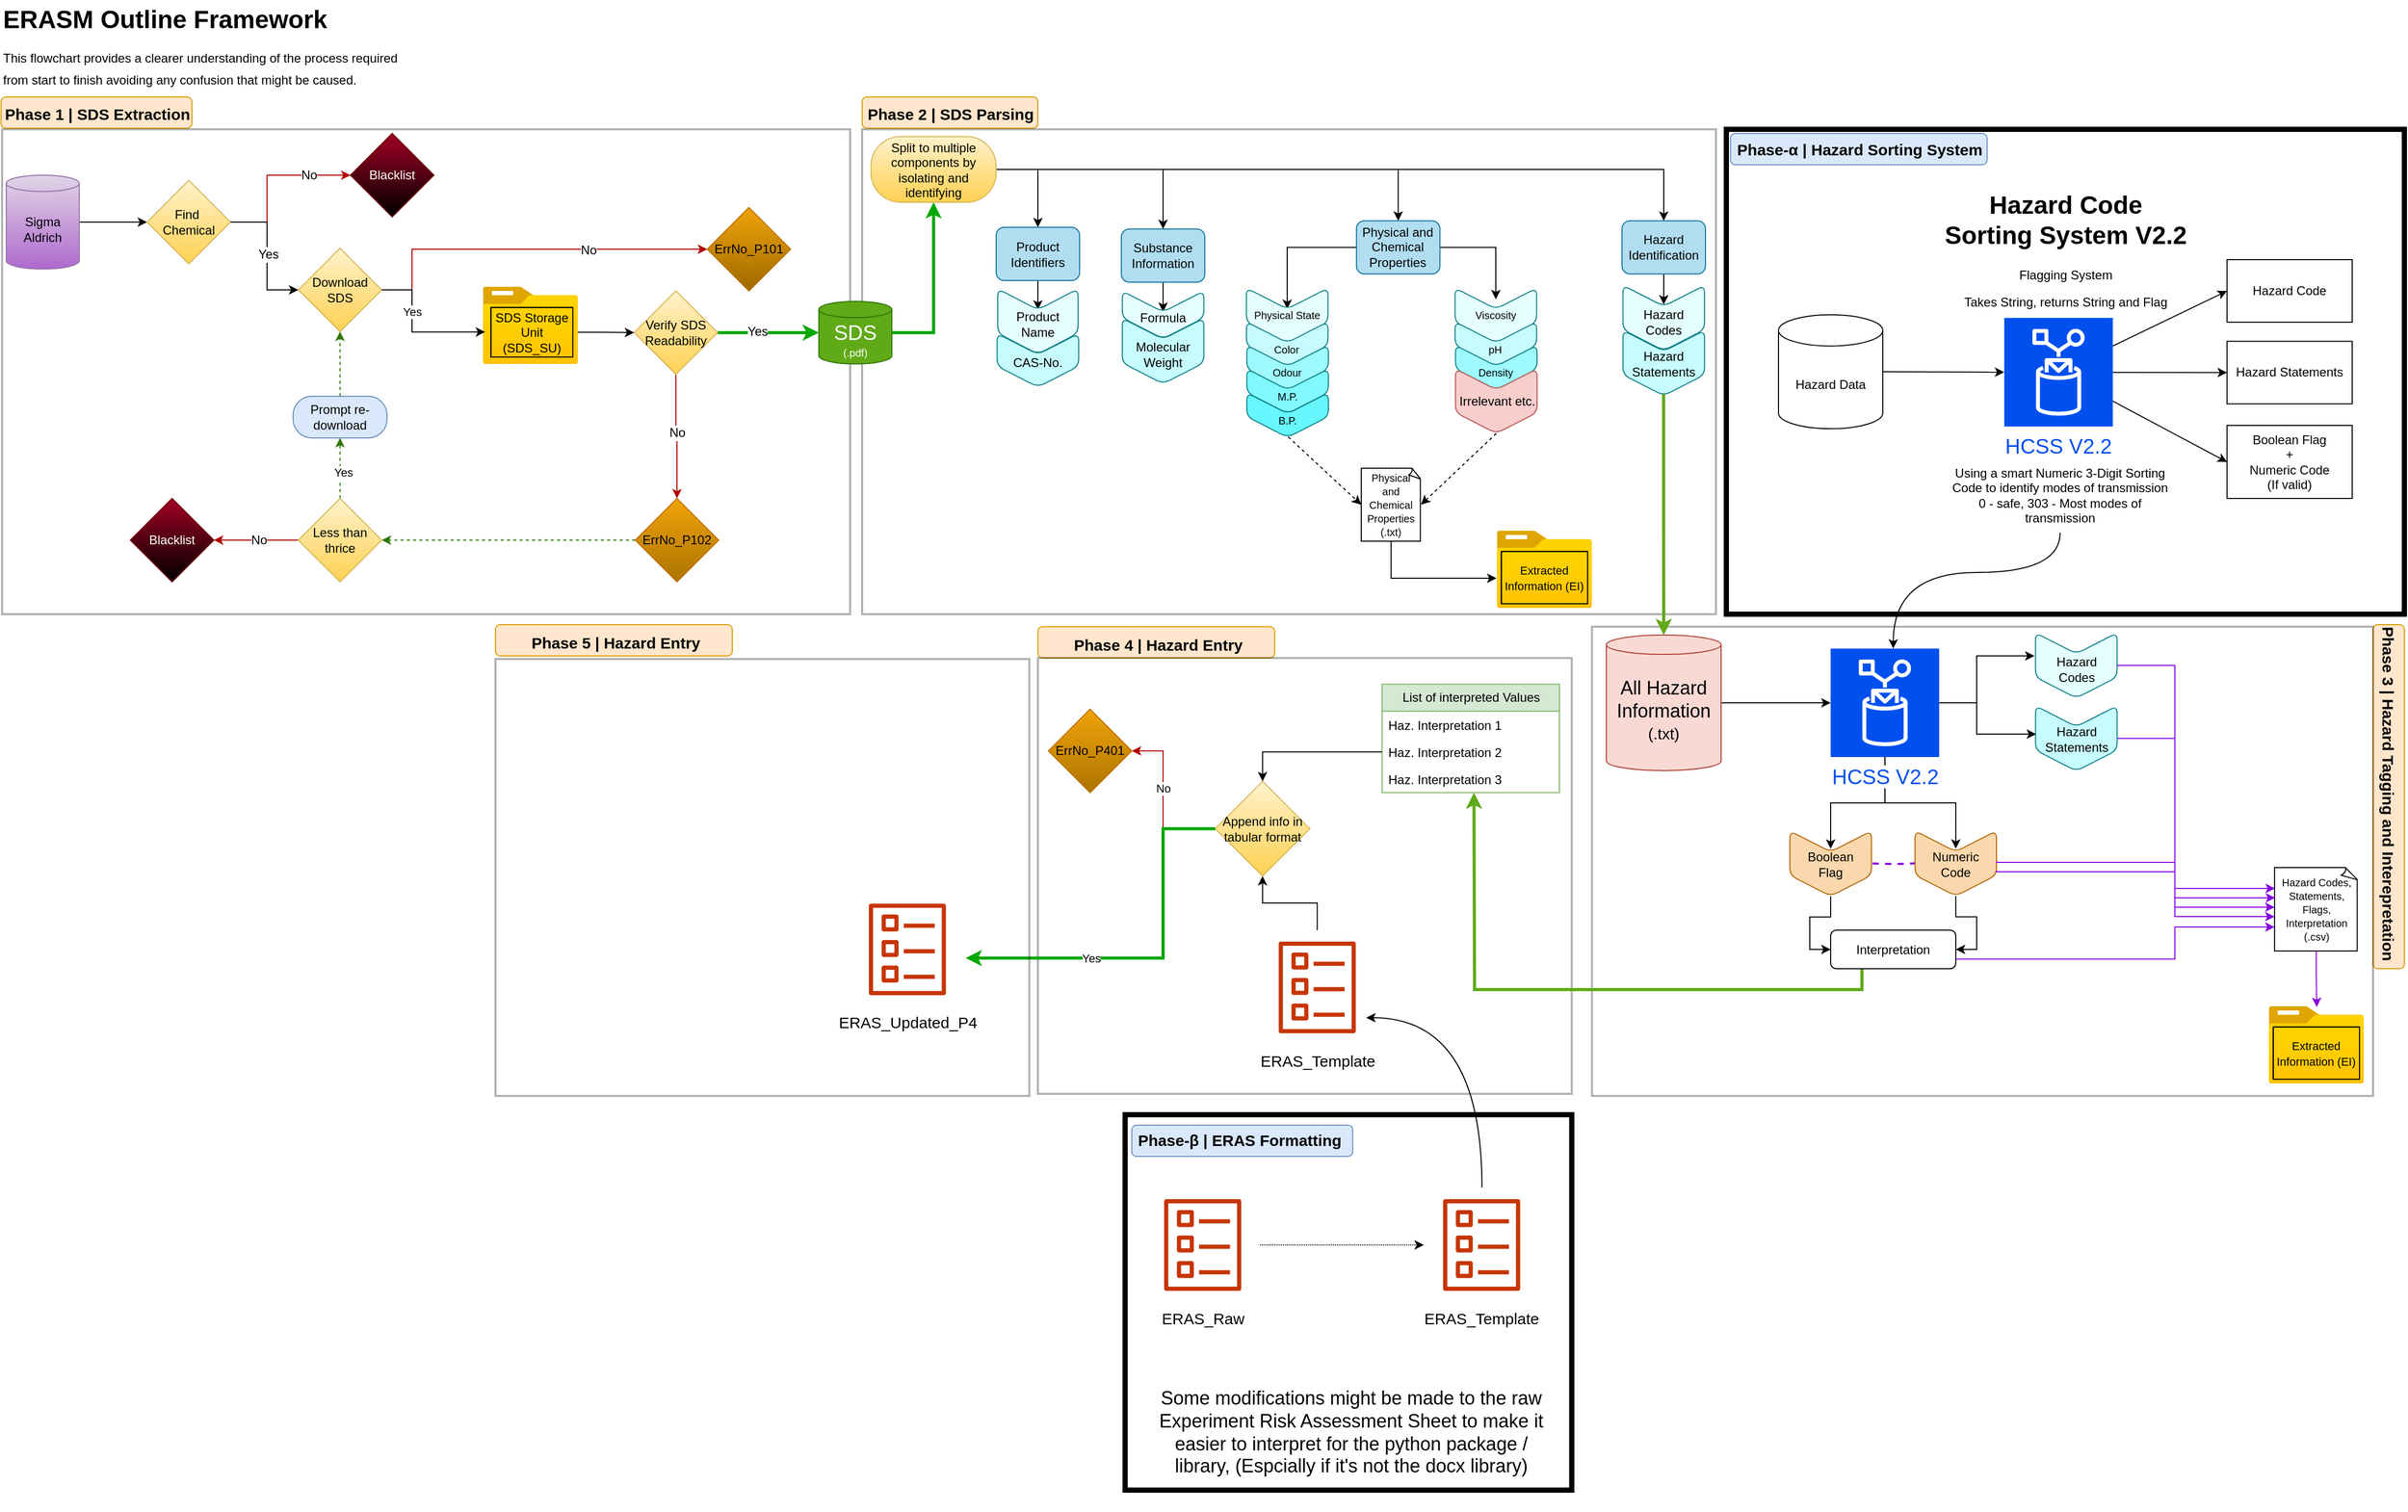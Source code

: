 <mxfile version="24.7.5">
  <diagram name="Page-1" id="0I6r3eatLLzhdnNPI9bZ">
    <mxGraphModel dx="1221" dy="823" grid="1" gridSize="10" guides="1" tooltips="1" connect="1" arrows="1" fold="1" page="1" pageScale="1" pageWidth="2336" pageHeight="1654" math="0" shadow="0">
      <root>
        <mxCell id="0" />
        <mxCell id="1" parent="0" />
        <mxCell id="Vr-s5ilYPNpCbV1c7tQR-87" value="" style="rounded=0;whiteSpace=wrap;html=1;strokeWidth=5;movable=0;resizable=0;rotatable=0;deletable=0;editable=0;locked=1;connectable=0;" vertex="1" parent="1">
          <mxGeometry x="1083.64" y="1070" width="428.18" height="360" as="geometry" />
        </mxCell>
        <mxCell id="Vr-s5ilYPNpCbV1c7tQR-90" value="" style="rounded=1;whiteSpace=wrap;html=1;fillColor=#dae8fc;strokeColor=#6c8ebf;" vertex="1" parent="1">
          <mxGeometry x="1090.04" y="1080" width="211.78" height="30" as="geometry" />
        </mxCell>
        <mxCell id="Vr-s5ilYPNpCbV1c7tQR-53" style="edgeStyle=orthogonalEdgeStyle;rounded=0;orthogonalLoop=1;jettySize=auto;html=1;entryX=0.5;entryY=0;entryDx=0;entryDy=0;" edge="1" parent="1" source="Vr-s5ilYPNpCbV1c7tQR-30" target="Vr-s5ilYPNpCbV1c7tQR-51">
          <mxGeometry relative="1" as="geometry" />
        </mxCell>
        <mxCell id="2ysG0IZwZ4ry6b-tC9r9-176" value="" style="rounded=0;whiteSpace=wrap;html=1;strokeWidth=5;movable=0;resizable=0;rotatable=0;deletable=0;editable=0;locked=1;connectable=0;" parent="1" vertex="1">
          <mxGeometry x="1660" y="125" width="650" height="465" as="geometry" />
        </mxCell>
        <mxCell id="Vr-s5ilYPNpCbV1c7tQR-14" value="" style="rounded=1;whiteSpace=wrap;html=1;fillColor=#ffe6cc;strokeColor=#d79b00;" vertex="1" parent="1">
          <mxGeometry x="1000" y="602" width="227" height="30" as="geometry" />
        </mxCell>
        <mxCell id="Vr-s5ilYPNpCbV1c7tQR-13" value="" style="rounded=1;whiteSpace=wrap;html=1;fillColor=#ffe6cc;strokeColor=#d79b00;direction=south;" vertex="1" parent="1">
          <mxGeometry x="2280" y="600" width="30" height="330" as="geometry" />
        </mxCell>
        <mxCell id="Vr-s5ilYPNpCbV1c7tQR-12" value="" style="rounded=1;whiteSpace=wrap;html=1;fillColor=#dae8fc;strokeColor=#6c8ebf;" vertex="1" parent="1">
          <mxGeometry x="1664" y="129" width="246" height="30" as="geometry" />
        </mxCell>
        <mxCell id="Vr-s5ilYPNpCbV1c7tQR-11" value="" style="rounded=1;whiteSpace=wrap;html=1;fillColor=#ffe6cc;strokeColor=#d79b00;" vertex="1" parent="1">
          <mxGeometry x="831.5" y="94" width="168.5" height="30" as="geometry" />
        </mxCell>
        <mxCell id="Vr-s5ilYPNpCbV1c7tQR-6" value="" style="rounded=1;whiteSpace=wrap;html=1;fillColor=#ffe6cc;strokeColor=#d79b00;" vertex="1" parent="1">
          <mxGeometry x="6" y="94" width="183" height="30" as="geometry" />
        </mxCell>
        <mxCell id="Vr-s5ilYPNpCbV1c7tQR-1" value="" style="rounded=0;whiteSpace=wrap;html=1;fillColor=none;strokeWidth=2;opacity=30;movable=0;resizable=0;rotatable=0;deletable=0;editable=0;locked=1;connectable=0;" vertex="1" parent="1">
          <mxGeometry x="1531.18" y="602" width="748.82" height="450" as="geometry" />
        </mxCell>
        <mxCell id="AweW9JlIoIycyxR6Y38T-5" value="" style="rounded=0;whiteSpace=wrap;html=1;fillColor=none;strokeWidth=2;opacity=30;movable=0;resizable=0;rotatable=0;deletable=0;editable=0;locked=1;connectable=0;" parent="1" vertex="1">
          <mxGeometry x="7" y="125" width="813" height="465" as="geometry" />
        </mxCell>
        <mxCell id="AweW9JlIoIycyxR6Y38T-46" value="" style="rounded=0;whiteSpace=wrap;html=1;fillColor=none;strokeWidth=2;opacity=30;movable=0;resizable=0;rotatable=0;deletable=0;editable=0;locked=1;connectable=0;" parent="1" vertex="1">
          <mxGeometry x="831.5" y="125" width="818.5" height="465" as="geometry" />
        </mxCell>
        <mxCell id="AweW9JlIoIycyxR6Y38T-1" value="&lt;h1 style=&quot;margin-top: 0px; line-height: 70%; font-size: 3px;&quot;&gt;&lt;span style=&quot;background-color: initial;&quot;&gt;&lt;br&gt;&lt;/span&gt;&lt;/h1&gt;&lt;h1 style=&quot;margin-top: 0px; line-height: 70%;&quot;&gt;&lt;span style=&quot;background-color: initial;&quot;&gt;ERASM Outline Framework&lt;/span&gt;&lt;/h1&gt;&lt;h1 style=&quot;margin-top: 0px; line-height: 70%;&quot;&gt;&lt;span style=&quot;font-size: 12px; font-weight: normal;&quot;&gt;This flowchart provides a clearer understanding of the process required from start to finish avoiding any confusion that might be caused.&lt;/span&gt;&lt;/h1&gt;" style="text;html=1;whiteSpace=wrap;overflow=hidden;rounded=0;" parent="1" vertex="1">
          <mxGeometry x="6" y="1" width="390" height="89" as="geometry" />
        </mxCell>
        <mxCell id="AweW9JlIoIycyxR6Y38T-2" style="edgeStyle=orthogonalEdgeStyle;rounded=0;orthogonalLoop=1;jettySize=auto;html=1;exitX=0.5;exitY=1;exitDx=0;exitDy=0;" parent="1" edge="1">
          <mxGeometry relative="1" as="geometry">
            <mxPoint x="183" y="142" as="sourcePoint" />
            <mxPoint x="183" y="142" as="targetPoint" />
          </mxGeometry>
        </mxCell>
        <mxCell id="AweW9JlIoIycyxR6Y38T-7" value="" style="edgeStyle=orthogonalEdgeStyle;rounded=0;orthogonalLoop=1;jettySize=auto;html=1;" parent="1" source="AweW9JlIoIycyxR6Y38T-3" target="AweW9JlIoIycyxR6Y38T-6" edge="1">
          <mxGeometry relative="1" as="geometry" />
        </mxCell>
        <mxCell id="AweW9JlIoIycyxR6Y38T-3" value="Sigma Aldrich" style="shape=cylinder3;whiteSpace=wrap;html=1;boundedLbl=1;backgroundOutline=1;size=7.833;fillColor=#e1d5e7;strokeColor=#9673a6;gradientColor=#ae69ce;" parent="1" vertex="1">
          <mxGeometry x="11" y="169" width="70" height="90" as="geometry" />
        </mxCell>
        <mxCell id="AweW9JlIoIycyxR6Y38T-12" value="" style="edgeStyle=orthogonalEdgeStyle;rounded=0;orthogonalLoop=1;jettySize=auto;html=1;fontFamily=Helvetica;fontSize=12;fontColor=default;fillColor=#e51400;strokeColor=#B20000;" parent="1" source="AweW9JlIoIycyxR6Y38T-6" target="AweW9JlIoIycyxR6Y38T-11" edge="1">
          <mxGeometry relative="1" as="geometry">
            <Array as="points">
              <mxPoint x="261" y="214" />
              <mxPoint x="261" y="169" />
            </Array>
          </mxGeometry>
        </mxCell>
        <mxCell id="AweW9JlIoIycyxR6Y38T-13" value="No" style="edgeLabel;html=1;align=center;verticalAlign=middle;resizable=0;points=[];strokeColor=#d6b656;fontFamily=Helvetica;fontSize=12;fontColor=default;fillColor=#fff2cc;gradientColor=#ffd152;" parent="AweW9JlIoIycyxR6Y38T-12" vertex="1" connectable="0">
          <mxGeometry x="0.211" relative="1" as="geometry">
            <mxPoint x="23" as="offset" />
          </mxGeometry>
        </mxCell>
        <mxCell id="AweW9JlIoIycyxR6Y38T-6" value="Find&amp;nbsp; Chemical" style="rhombus;whiteSpace=wrap;html=1;fillColor=#fff2cc;strokeColor=#d6b656;gradientColor=#ffd152;" parent="1" vertex="1">
          <mxGeometry x="146" y="174" width="80" height="80" as="geometry" />
        </mxCell>
        <mxCell id="AweW9JlIoIycyxR6Y38T-22" value="" style="edgeStyle=orthogonalEdgeStyle;rounded=0;orthogonalLoop=1;jettySize=auto;html=1;fontFamily=Helvetica;fontSize=12;fontColor=default;fillColor=#e51400;strokeColor=#B20000;entryX=0;entryY=0.5;entryDx=0;entryDy=0;" parent="1" source="AweW9JlIoIycyxR6Y38T-8" target="AweW9JlIoIycyxR6Y38T-21" edge="1">
          <mxGeometry relative="1" as="geometry">
            <Array as="points">
              <mxPoint x="400" y="279" />
              <mxPoint x="400" y="240" />
              <mxPoint x="510" y="240" />
            </Array>
          </mxGeometry>
        </mxCell>
        <mxCell id="AweW9JlIoIycyxR6Y38T-23" value="No" style="edgeLabel;html=1;align=center;verticalAlign=middle;resizable=0;points=[];strokeColor=#d6b656;fontFamily=Helvetica;fontSize=12;fontColor=default;fillColor=#fff2cc;gradientColor=#ffd152;" parent="AweW9JlIoIycyxR6Y38T-22" vertex="1" connectable="0">
          <mxGeometry x="0.347" y="-2" relative="1" as="geometry">
            <mxPoint y="-1" as="offset" />
          </mxGeometry>
        </mxCell>
        <mxCell id="AweW9JlIoIycyxR6Y38T-8" value="Download SDS" style="rhombus;whiteSpace=wrap;html=1;fillColor=#fff2cc;strokeColor=#d6b656;gradientColor=#ffd152;" parent="1" vertex="1">
          <mxGeometry x="291" y="239" width="80" height="80" as="geometry" />
        </mxCell>
        <mxCell id="AweW9JlIoIycyxR6Y38T-11" value="Blacklist" style="rhombus;whiteSpace=wrap;html=1;fillColor=#a20025;strokeColor=#6F0000;fontColor=#ffffff;gradientColor=default;" parent="1" vertex="1">
          <mxGeometry x="341" y="129" width="80" height="80" as="geometry" />
        </mxCell>
        <mxCell id="AweW9JlIoIycyxR6Y38T-9" value="" style="edgeStyle=orthogonalEdgeStyle;rounded=0;orthogonalLoop=1;jettySize=auto;html=1;fontFamily=Helvetica;fontSize=12;fontColor=default;" parent="1" source="AweW9JlIoIycyxR6Y38T-6" target="AweW9JlIoIycyxR6Y38T-8" edge="1">
          <mxGeometry relative="1" as="geometry">
            <Array as="points">
              <mxPoint x="261" y="214" />
              <mxPoint x="261" y="279" />
            </Array>
          </mxGeometry>
        </mxCell>
        <mxCell id="AweW9JlIoIycyxR6Y38T-14" value="Yes" style="edgeLabel;html=1;align=center;verticalAlign=middle;resizable=0;points=[];strokeColor=#d6b656;fontFamily=Helvetica;fontSize=12;fontColor=default;fillColor=#fff2cc;gradientColor=#ffd152;" parent="AweW9JlIoIycyxR6Y38T-9" vertex="1" connectable="0">
          <mxGeometry x="0.012" y="1" relative="1" as="geometry">
            <mxPoint as="offset" />
          </mxGeometry>
        </mxCell>
        <mxCell id="AweW9JlIoIycyxR6Y38T-26" value="" style="edgeStyle=orthogonalEdgeStyle;rounded=0;orthogonalLoop=1;jettySize=auto;html=1;fontFamily=Helvetica;fontSize=12;fontColor=default;entryX=0;entryY=0.5;entryDx=0;entryDy=0;entryPerimeter=0;strokeWidth=3;strokeColor=#05a805;" parent="1" source="AweW9JlIoIycyxR6Y38T-19" target="AweW9JlIoIycyxR6Y38T-44" edge="1">
          <mxGeometry relative="1" as="geometry">
            <mxPoint x="773" y="323" as="targetPoint" />
          </mxGeometry>
        </mxCell>
        <mxCell id="AweW9JlIoIycyxR6Y38T-32" value="Yes" style="edgeLabel;html=1;align=center;verticalAlign=middle;resizable=0;points=[];strokeColor=#d6b656;fontFamily=Helvetica;fontSize=12;fontColor=default;fillColor=#fff2cc;gradientColor=#ffd152;" parent="AweW9JlIoIycyxR6Y38T-26" vertex="1" connectable="0">
          <mxGeometry x="-0.23" y="1" relative="1" as="geometry">
            <mxPoint as="offset" />
          </mxGeometry>
        </mxCell>
        <mxCell id="AweW9JlIoIycyxR6Y38T-28" value="" style="edgeStyle=orthogonalEdgeStyle;rounded=0;orthogonalLoop=1;jettySize=auto;html=1;fontFamily=Helvetica;fontSize=12;fontColor=default;exitX=0.5;exitY=1;exitDx=0;exitDy=0;fillColor=#e51400;strokeColor=#B20000;" parent="1" source="AweW9JlIoIycyxR6Y38T-19" target="AweW9JlIoIycyxR6Y38T-30" edge="1">
          <mxGeometry relative="1" as="geometry">
            <mxPoint x="783" y="494" as="targetPoint" />
            <Array as="points" />
            <mxPoint x="653" y="391" as="sourcePoint" />
          </mxGeometry>
        </mxCell>
        <mxCell id="AweW9JlIoIycyxR6Y38T-31" value="No" style="edgeLabel;html=1;align=center;verticalAlign=middle;resizable=0;points=[];strokeColor=#d6b656;fontFamily=Helvetica;fontSize=12;fontColor=default;fillColor=#fff2cc;gradientColor=#ffd152;" parent="AweW9JlIoIycyxR6Y38T-28" vertex="1" connectable="0">
          <mxGeometry x="0.064" y="-2" relative="1" as="geometry">
            <mxPoint x="2" y="-7" as="offset" />
          </mxGeometry>
        </mxCell>
        <mxCell id="AweW9JlIoIycyxR6Y38T-19" value="Verify SDS Readability" style="rhombus;whiteSpace=wrap;html=1;fillColor=#fff2cc;strokeColor=#d6b656;gradientColor=#ffd152;" parent="1" vertex="1">
          <mxGeometry x="613" y="280" width="80" height="80" as="geometry" />
        </mxCell>
        <mxCell id="AweW9JlIoIycyxR6Y38T-21" value="ErrNo_P101" style="rhombus;whiteSpace=wrap;html=1;fillColor=#f0a30a;strokeColor=#BD7000;fontColor=#000000;gradientColor=#9e6900;" parent="1" vertex="1">
          <mxGeometry x="683" y="200" width="80" height="80" as="geometry" />
        </mxCell>
        <mxCell id="AweW9JlIoIycyxR6Y38T-35" value="" style="edgeStyle=orthogonalEdgeStyle;rounded=0;orthogonalLoop=1;jettySize=auto;html=1;fontFamily=Helvetica;fontSize=12;fontColor=default;entryX=1;entryY=0.5;entryDx=0;entryDy=0;dashed=1;fillColor=#60a917;strokeColor=#2D7600;" parent="1" source="AweW9JlIoIycyxR6Y38T-30" target="AweW9JlIoIycyxR6Y38T-36" edge="1">
          <mxGeometry relative="1" as="geometry">
            <mxPoint x="360" y="552" as="targetPoint" />
          </mxGeometry>
        </mxCell>
        <mxCell id="AweW9JlIoIycyxR6Y38T-30" value="ErrNo_P102" style="rhombus;whiteSpace=wrap;html=1;fillColor=#f0a30a;strokeColor=#BD7000;fontColor=#000000;gradientColor=#ad7400;" parent="1" vertex="1">
          <mxGeometry x="614" y="479" width="80" height="80" as="geometry" />
        </mxCell>
        <mxCell id="AweW9JlIoIycyxR6Y38T-37" style="edgeStyle=orthogonalEdgeStyle;rounded=0;orthogonalLoop=1;jettySize=auto;html=1;entryX=0.5;entryY=1;entryDx=0;entryDy=0;fontFamily=Helvetica;fontSize=12;fontColor=default;dashed=1;fillColor=#60a917;strokeColor=#2D7600;" parent="1" source="AweW9JlIoIycyxR6Y38T-38" target="AweW9JlIoIycyxR6Y38T-8" edge="1">
          <mxGeometry relative="1" as="geometry" />
        </mxCell>
        <mxCell id="AweW9JlIoIycyxR6Y38T-42" style="edgeStyle=orthogonalEdgeStyle;rounded=0;orthogonalLoop=1;jettySize=auto;html=1;entryX=1;entryY=0.5;entryDx=0;entryDy=0;fontFamily=Helvetica;fontSize=12;fontColor=default;fillColor=#e51400;strokeColor=#B20000;" parent="1" source="AweW9JlIoIycyxR6Y38T-36" target="AweW9JlIoIycyxR6Y38T-41" edge="1">
          <mxGeometry relative="1" as="geometry" />
        </mxCell>
        <mxCell id="AweW9JlIoIycyxR6Y38T-43" value="No" style="edgeLabel;html=1;align=center;verticalAlign=middle;resizable=0;points=[];strokeColor=#d6b656;fontFamily=Helvetica;fontSize=12;fontColor=default;fillColor=#fff2cc;gradientColor=#ffd152;" parent="AweW9JlIoIycyxR6Y38T-42" vertex="1" connectable="0">
          <mxGeometry x="0.161" relative="1" as="geometry">
            <mxPoint x="9" as="offset" />
          </mxGeometry>
        </mxCell>
        <mxCell id="2ysG0IZwZ4ry6b-tC9r9-46" value="" style="edgeStyle=orthogonalEdgeStyle;rounded=0;orthogonalLoop=1;jettySize=auto;html=1;strokeColor=#2e7601;dashed=1;" parent="1" source="AweW9JlIoIycyxR6Y38T-36" target="AweW9JlIoIycyxR6Y38T-38" edge="1">
          <mxGeometry relative="1" as="geometry" />
        </mxCell>
        <mxCell id="2ysG0IZwZ4ry6b-tC9r9-193" value="Yes" style="edgeLabel;html=1;align=center;verticalAlign=middle;resizable=0;points=[];" parent="2ysG0IZwZ4ry6b-tC9r9-46" vertex="1" connectable="0">
          <mxGeometry x="-0.123" y="-3" relative="1" as="geometry">
            <mxPoint as="offset" />
          </mxGeometry>
        </mxCell>
        <mxCell id="AweW9JlIoIycyxR6Y38T-36" value="Less than thrice" style="rhombus;whiteSpace=wrap;html=1;fillColor=#fff2cc;strokeColor=#d6b656;gradientColor=#ffd152;" parent="1" vertex="1">
          <mxGeometry x="291" y="479" width="80" height="80" as="geometry" />
        </mxCell>
        <mxCell id="AweW9JlIoIycyxR6Y38T-38" value="&lt;div&gt;Prompt re-download&lt;br&gt;&lt;/div&gt;" style="rounded=1;whiteSpace=wrap;html=1;strokeColor=#6c8ebf;align=center;verticalAlign=middle;fontFamily=Helvetica;fontSize=12;fillColor=#dae8fc;arcSize=45;" parent="1" vertex="1">
          <mxGeometry x="286" y="381" width="90" height="40" as="geometry" />
        </mxCell>
        <mxCell id="AweW9JlIoIycyxR6Y38T-41" value="Blacklist" style="rhombus;whiteSpace=wrap;html=1;fillColor=#a20025;strokeColor=#6F0000;fontColor=#ffffff;gradientColor=default;" parent="1" vertex="1">
          <mxGeometry x="130" y="479" width="80" height="80" as="geometry" />
        </mxCell>
        <mxCell id="2ysG0IZwZ4ry6b-tC9r9-11" style="edgeStyle=orthogonalEdgeStyle;rounded=0;orthogonalLoop=1;jettySize=auto;html=1;exitX=1;exitY=0.5;exitDx=0;exitDy=0;exitPerimeter=0;strokeWidth=3;strokeColor=#05a805;" parent="1" source="AweW9JlIoIycyxR6Y38T-44" edge="1">
          <mxGeometry relative="1" as="geometry">
            <mxPoint x="863" y="319.974" as="sourcePoint" />
            <mxPoint x="900" y="195" as="targetPoint" />
            <Array as="points">
              <mxPoint x="900" y="320" />
            </Array>
          </mxGeometry>
        </mxCell>
        <mxCell id="AweW9JlIoIycyxR6Y38T-44" value="&lt;font style=&quot;font-size: 20px;&quot;&gt;SDS&lt;/font&gt;&lt;div&gt;&lt;font style=&quot;font-size: 10px;&quot;&gt;(.pdf)&lt;/font&gt;&lt;/div&gt;" style="shape=cylinder3;whiteSpace=wrap;html=1;boundedLbl=1;backgroundOutline=1;size=7.833;fillColor=#60a917;strokeColor=#2D7600;fontColor=#ffffff;" parent="1" vertex="1">
          <mxGeometry x="790" y="290" width="70" height="60" as="geometry" />
        </mxCell>
        <mxCell id="AweW9JlIoIycyxR6Y38T-47" value="&lt;b style=&quot;font-size: 15px;&quot;&gt;Phase 1 | SDS Extraction&lt;/b&gt;" style="text;html=1;align=center;verticalAlign=middle;whiteSpace=wrap;rounded=0;fontFamily=Helvetica;fontSize=15;fontColor=default;fillColor=none;" parent="1" vertex="1">
          <mxGeometry x="7" y="95" width="183" height="30" as="geometry" />
        </mxCell>
        <mxCell id="AweW9JlIoIycyxR6Y38T-48" value="&lt;b style=&quot;font-size: 15px;&quot;&gt;Phase 2 | SDS Parsing&lt;/b&gt;" style="text;html=1;align=center;verticalAlign=middle;whiteSpace=wrap;rounded=0;fontFamily=Helvetica;fontSize=15;fontColor=default;" parent="1" vertex="1">
          <mxGeometry x="833.5" y="95" width="164.5" height="30" as="geometry" />
        </mxCell>
        <mxCell id="2ysG0IZwZ4ry6b-tC9r9-18" style="edgeStyle=orthogonalEdgeStyle;rounded=0;orthogonalLoop=1;jettySize=auto;html=1;entryX=0.5;entryY=0;entryDx=0;entryDy=0;" parent="1" source="2ysG0IZwZ4ry6b-tC9r9-1" target="2ysG0IZwZ4ry6b-tC9r9-49" edge="1">
          <mxGeometry relative="1" as="geometry">
            <mxPoint x="1120.0" y="199" as="targetPoint" />
          </mxGeometry>
        </mxCell>
        <mxCell id="2ysG0IZwZ4ry6b-tC9r9-19" style="edgeStyle=orthogonalEdgeStyle;rounded=0;orthogonalLoop=1;jettySize=auto;html=1;entryX=0.5;entryY=0;entryDx=0;entryDy=0;" parent="1" source="2ysG0IZwZ4ry6b-tC9r9-1" target="2ysG0IZwZ4ry6b-tC9r9-50" edge="1">
          <mxGeometry relative="1" as="geometry">
            <mxPoint x="1240" y="199" as="targetPoint" />
          </mxGeometry>
        </mxCell>
        <mxCell id="2ysG0IZwZ4ry6b-tC9r9-23" style="edgeStyle=orthogonalEdgeStyle;rounded=0;orthogonalLoop=1;jettySize=auto;html=1;entryX=0.5;entryY=0;entryDx=0;entryDy=0;" parent="1" source="2ysG0IZwZ4ry6b-tC9r9-1" target="2ysG0IZwZ4ry6b-tC9r9-51" edge="1">
          <mxGeometry relative="1" as="geometry">
            <mxPoint x="1360" y="199" as="targetPoint" />
          </mxGeometry>
        </mxCell>
        <mxCell id="2ysG0IZwZ4ry6b-tC9r9-1" value="&lt;div&gt;Split to multiple components by isolating and identifying&lt;br&gt;&lt;/div&gt;" style="rounded=1;whiteSpace=wrap;html=1;strokeColor=#d6b656;align=center;verticalAlign=middle;fontFamily=Helvetica;fontSize=12;fontColor=default;fillColor=#fff2cc;gradientColor=#ffd152;arcSize=45;" parent="1" vertex="1">
          <mxGeometry x="840" y="132" width="120" height="63" as="geometry" />
        </mxCell>
        <mxCell id="2ysG0IZwZ4ry6b-tC9r9-31" style="edgeStyle=orthogonalEdgeStyle;rounded=0;orthogonalLoop=1;jettySize=auto;html=1;entryX=0;entryY=0.5;entryDx=0;entryDy=0;" parent="1" source="2ysG0IZwZ4ry6b-tC9r9-30" target="AweW9JlIoIycyxR6Y38T-19" edge="1">
          <mxGeometry relative="1" as="geometry" />
        </mxCell>
        <mxCell id="2ysG0IZwZ4ry6b-tC9r9-36" value="" style="group" parent="1" vertex="1" connectable="0">
          <mxGeometry x="467.94" y="276" width="92.06" height="74" as="geometry" />
        </mxCell>
        <mxCell id="2ysG0IZwZ4ry6b-tC9r9-34" value="" style="image;aspect=fixed;html=1;points=[];align=center;fontSize=12;image=img/lib/azure2/general/Folder_Blank.svg;" parent="2ysG0IZwZ4ry6b-tC9r9-36" vertex="1">
          <mxGeometry width="91.181" height="74" as="geometry" />
        </mxCell>
        <mxCell id="2ysG0IZwZ4ry6b-tC9r9-30" value="SDS Storage Unit (SDS_SU)" style="shape=cube;whiteSpace=wrap;html=1;boundedLbl=1;backgroundOutline=1;darkOpacity=0.05;darkOpacity2=0.1;size=0;fillColor=none;strokeColor=#000000;" parent="2ysG0IZwZ4ry6b-tC9r9-36" vertex="1">
          <mxGeometry x="7.72" y="19.923" width="78.487" height="47.436" as="geometry" />
        </mxCell>
        <mxCell id="2ysG0IZwZ4ry6b-tC9r9-39" style="edgeStyle=orthogonalEdgeStyle;rounded=0;orthogonalLoop=1;jettySize=auto;html=1;entryX=0.024;entryY=0.586;entryDx=0;entryDy=0;entryPerimeter=0;" parent="1" source="AweW9JlIoIycyxR6Y38T-8" target="2ysG0IZwZ4ry6b-tC9r9-34" edge="1">
          <mxGeometry relative="1" as="geometry">
            <Array as="points">
              <mxPoint x="400" y="279" />
              <mxPoint x="400" y="319" />
            </Array>
          </mxGeometry>
        </mxCell>
        <mxCell id="2ysG0IZwZ4ry6b-tC9r9-40" value="Yes" style="edgeLabel;html=1;align=center;verticalAlign=middle;resizable=0;points=[];" parent="2ysG0IZwZ4ry6b-tC9r9-39" vertex="1" connectable="0">
          <mxGeometry x="-0.28" relative="1" as="geometry">
            <mxPoint as="offset" />
          </mxGeometry>
        </mxCell>
        <mxCell id="2ysG0IZwZ4ry6b-tC9r9-64" value="" style="edgeStyle=orthogonalEdgeStyle;rounded=0;orthogonalLoop=1;jettySize=auto;html=1;" parent="1" source="2ysG0IZwZ4ry6b-tC9r9-48" target="2ysG0IZwZ4ry6b-tC9r9-63" edge="1">
          <mxGeometry relative="1" as="geometry" />
        </mxCell>
        <mxCell id="2ysG0IZwZ4ry6b-tC9r9-48" value="Product Identifiers" style="rounded=1;whiteSpace=wrap;html=1;fillColor=#b1ddf0;strokeColor=#10739e;" parent="1" vertex="1">
          <mxGeometry x="960" y="219" width="80" height="51" as="geometry" />
        </mxCell>
        <mxCell id="2ysG0IZwZ4ry6b-tC9r9-178" value="" style="edgeStyle=orthogonalEdgeStyle;rounded=0;orthogonalLoop=1;jettySize=auto;html=1;" parent="1" source="2ysG0IZwZ4ry6b-tC9r9-49" target="2ysG0IZwZ4ry6b-tC9r9-75" edge="1">
          <mxGeometry relative="1" as="geometry" />
        </mxCell>
        <mxCell id="2ysG0IZwZ4ry6b-tC9r9-49" value="Hazard Identification" style="rounded=1;whiteSpace=wrap;html=1;fillColor=#b1ddf0;strokeColor=#10739e;" parent="1" vertex="1">
          <mxGeometry x="1560" y="212.75" width="80" height="51" as="geometry" />
        </mxCell>
        <mxCell id="2ysG0IZwZ4ry6b-tC9r9-72" value="" style="edgeStyle=orthogonalEdgeStyle;rounded=0;orthogonalLoop=1;jettySize=auto;html=1;" parent="1" source="2ysG0IZwZ4ry6b-tC9r9-50" target="2ysG0IZwZ4ry6b-tC9r9-68" edge="1">
          <mxGeometry relative="1" as="geometry" />
        </mxCell>
        <mxCell id="2ysG0IZwZ4ry6b-tC9r9-50" value="Substance Information" style="rounded=1;whiteSpace=wrap;html=1;fillColor=#b1ddf0;strokeColor=#10739e;" parent="1" vertex="1">
          <mxGeometry x="1080" y="220.63" width="80" height="51" as="geometry" />
        </mxCell>
        <mxCell id="2ysG0IZwZ4ry6b-tC9r9-70" value="" style="edgeStyle=orthogonalEdgeStyle;rounded=0;orthogonalLoop=1;jettySize=auto;html=1;" parent="1" source="2ysG0IZwZ4ry6b-tC9r9-51" target="2ysG0IZwZ4ry6b-tC9r9-69" edge="1">
          <mxGeometry relative="1" as="geometry" />
        </mxCell>
        <mxCell id="2ysG0IZwZ4ry6b-tC9r9-181" style="edgeStyle=orthogonalEdgeStyle;rounded=0;orthogonalLoop=1;jettySize=auto;html=1;entryX=0.5;entryY=0;entryDx=0;entryDy=0;" parent="1" source="2ysG0IZwZ4ry6b-tC9r9-51" target="2ysG0IZwZ4ry6b-tC9r9-106" edge="1">
          <mxGeometry relative="1" as="geometry" />
        </mxCell>
        <mxCell id="2ysG0IZwZ4ry6b-tC9r9-51" value="Physical and Chemical Properties" style="rounded=1;whiteSpace=wrap;html=1;fillColor=#b1ddf0;strokeColor=#10739e;" parent="1" vertex="1">
          <mxGeometry x="1305.42" y="212.75" width="80" height="51" as="geometry" />
        </mxCell>
        <mxCell id="2ysG0IZwZ4ry6b-tC9r9-84" value="" style="shape=step;perimeter=stepPerimeter;whiteSpace=wrap;html=1;fixedSize=1;fillColor=#c7fcff;strokeColor=#0e8088;rounded=1;rotation=90;arcSize=14;" parent="1" vertex="1">
          <mxGeometry x="974.39" y="307.38" width="51.24" height="78.25" as="geometry" />
        </mxCell>
        <mxCell id="2ysG0IZwZ4ry6b-tC9r9-87" value="CAS-No." style="text;html=1;align=center;verticalAlign=middle;whiteSpace=wrap;rounded=0;" parent="1" vertex="1">
          <mxGeometry x="965" y="333" width="70" height="32" as="geometry" />
        </mxCell>
        <mxCell id="2ysG0IZwZ4ry6b-tC9r9-88" value="" style="shape=step;perimeter=stepPerimeter;whiteSpace=wrap;html=1;fixedSize=1;fillColor=#c7fcff;strokeColor=#0e8088;rounded=1;rotation=90;arcSize=14;" parent="1" vertex="1">
          <mxGeometry x="1568.77" y="310" width="62.5" height="78.25" as="geometry" />
        </mxCell>
        <mxCell id="2ysG0IZwZ4ry6b-tC9r9-89" value="Hazard Statements" style="text;html=1;align=center;verticalAlign=middle;whiteSpace=wrap;rounded=0;" parent="1" vertex="1">
          <mxGeometry x="1565.005" y="334.993" width="70" height="29.52" as="geometry" />
        </mxCell>
        <mxCell id="2ysG0IZwZ4ry6b-tC9r9-68" value="" style="shape=step;perimeter=stepPerimeter;whiteSpace=wrap;html=1;fixedSize=1;fillColor=#e5feff;strokeColor=#0e8088;rounded=1;rotation=90;arcSize=14;" parent="1" vertex="1">
          <mxGeometry x="1097.2" y="263.81" width="45.62" height="78.25" as="geometry" />
        </mxCell>
        <mxCell id="2ysG0IZwZ4ry6b-tC9r9-76" value="Formula" style="text;html=1;align=center;verticalAlign=middle;whiteSpace=wrap;rounded=0;" parent="1" vertex="1">
          <mxGeometry x="1085" y="290.63" width="70" height="30" as="geometry" />
        </mxCell>
        <mxCell id="2ysG0IZwZ4ry6b-tC9r9-90" value="" style="shape=step;perimeter=stepPerimeter;whiteSpace=wrap;html=1;fixedSize=1;fillColor=#c7fcff;strokeColor=#0e8088;rounded=1;rotation=90;arcSize=14;" parent="1" vertex="1">
          <mxGeometry x="1088.61" y="298.49" width="62.8" height="78.25" as="geometry" />
        </mxCell>
        <mxCell id="2ysG0IZwZ4ry6b-tC9r9-91" value="&lt;div title=&quot;Page 3&quot; class=&quot;page&quot;&gt;Molecular Weight&lt;/div&gt;" style="text;html=1;align=center;verticalAlign=middle;whiteSpace=wrap;rounded=0;" parent="1" vertex="1">
          <mxGeometry x="1085" y="325.64" width="70" height="30" as="geometry" />
        </mxCell>
        <mxCell id="2ysG0IZwZ4ry6b-tC9r9-94" value="" style="endArrow=classic;html=1;rounded=0;entryX=0.5;entryY=0;entryDx=0;entryDy=0;" parent="1" target="2ysG0IZwZ4ry6b-tC9r9-48" edge="1">
          <mxGeometry width="50" height="50" relative="1" as="geometry">
            <mxPoint x="1000" y="164" as="sourcePoint" />
            <mxPoint x="1140" y="230" as="targetPoint" />
          </mxGeometry>
        </mxCell>
        <mxCell id="2ysG0IZwZ4ry6b-tC9r9-69" value="" style="shape=step;perimeter=stepPerimeter;whiteSpace=wrap;html=1;fixedSize=1;fillColor=#e5feff;strokeColor=#0e8088;rounded=1;rotation=90;arcSize=14;" parent="1" vertex="1">
          <mxGeometry x="1212.6" y="264.58" width="52.82" height="78.25" as="geometry" />
        </mxCell>
        <mxCell id="2ysG0IZwZ4ry6b-tC9r9-77" value="&lt;font style=&quot;font-size: 10px;&quot;&gt;Physical&amp;nbsp;&lt;/font&gt;&lt;span style=&quot;font-size: 10px; background-color: initial;&quot;&gt;State&lt;/span&gt;" style="text;html=1;align=center;verticalAlign=middle;whiteSpace=wrap;rounded=0;" parent="1" vertex="1">
          <mxGeometry x="1204" y="288" width="70" height="30" as="geometry" />
        </mxCell>
        <mxCell id="2ysG0IZwZ4ry6b-tC9r9-66" value="" style="shape=step;perimeter=stepPerimeter;whiteSpace=wrap;html=1;fixedSize=1;fillColor=#e5feff;strokeColor=#0e8088;rounded=1;rotation=90;arcSize=14;" parent="1" vertex="1">
          <mxGeometry x="1568.75" y="266.81" width="62.5" height="78.25" as="geometry" />
        </mxCell>
        <mxCell id="2ysG0IZwZ4ry6b-tC9r9-75" value="Hazard Codes" style="text;html=1;align=center;verticalAlign=middle;whiteSpace=wrap;rounded=0;" parent="1" vertex="1">
          <mxGeometry x="1565" y="292.99" width="70" height="34" as="geometry" />
        </mxCell>
        <mxCell id="2ysG0IZwZ4ry6b-tC9r9-63" value="" style="shape=step;perimeter=stepPerimeter;whiteSpace=wrap;html=1;fixedSize=1;fillColor=#e5feff;strokeColor=#0e8088;rounded=1;rotation=90;arcSize=14;" parent="1" vertex="1">
          <mxGeometry x="968.755" y="270.761" width="62.5" height="76.998" as="geometry" />
        </mxCell>
        <mxCell id="2ysG0IZwZ4ry6b-tC9r9-74" value="Product Name" style="text;html=1;align=center;verticalAlign=middle;whiteSpace=wrap;rounded=0;" parent="1" vertex="1">
          <mxGeometry x="965.005" y="297.693" width="70" height="29.52" as="geometry" />
        </mxCell>
        <mxCell id="2ysG0IZwZ4ry6b-tC9r9-95" value="" style="shape=step;perimeter=stepPerimeter;whiteSpace=wrap;html=1;fixedSize=1;fillColor=#c7fcff;strokeColor=#0e8088;rounded=1;rotation=90;arcSize=14;" parent="1" vertex="1">
          <mxGeometry x="1217.63" y="291.85" width="42.79" height="78.25" as="geometry" />
        </mxCell>
        <mxCell id="2ysG0IZwZ4ry6b-tC9r9-96" value="&lt;span style=&quot;font-size: 10px;&quot;&gt;Color&lt;/span&gt;" style="text;html=1;align=center;verticalAlign=middle;whiteSpace=wrap;rounded=0;" parent="1" vertex="1">
          <mxGeometry x="1200.01" y="319" width="77.21" height="33.09" as="geometry" />
        </mxCell>
        <mxCell id="2ysG0IZwZ4ry6b-tC9r9-97" value="" style="shape=step;perimeter=stepPerimeter;whiteSpace=wrap;html=1;fixedSize=1;fillColor=#9efaff;strokeColor=#0e8088;rounded=1;rotation=90;arcSize=14;" parent="1" vertex="1">
          <mxGeometry x="1218.04" y="314.38" width="42.79" height="78.25" as="geometry" />
        </mxCell>
        <mxCell id="2ysG0IZwZ4ry6b-tC9r9-98" value="&lt;span style=&quot;font-size: 10px;&quot;&gt;Odour&lt;/span&gt;" style="text;html=1;align=center;verticalAlign=middle;whiteSpace=wrap;rounded=0;" parent="1" vertex="1">
          <mxGeometry x="1199" y="338" width="80" height="40.62" as="geometry" />
        </mxCell>
        <mxCell id="2ysG0IZwZ4ry6b-tC9r9-99" value="" style="shape=step;perimeter=stepPerimeter;whiteSpace=wrap;html=1;fixedSize=1;fillColor=#80f9ff;strokeColor=#0e8088;rounded=1;rotation=90;arcSize=14;" parent="1" vertex="1">
          <mxGeometry x="1218.04" y="337" width="42.79" height="78.25" as="geometry" />
        </mxCell>
        <mxCell id="2ysG0IZwZ4ry6b-tC9r9-100" value="&lt;span style=&quot;font-size: 10px;&quot;&gt;M.P.&lt;/span&gt;" style="text;html=1;align=center;verticalAlign=middle;whiteSpace=wrap;rounded=0;" parent="1" vertex="1">
          <mxGeometry x="1201.42" y="364.15" width="77.21" height="33.09" as="geometry" />
        </mxCell>
        <mxCell id="2ysG0IZwZ4ry6b-tC9r9-101" value="" style="shape=step;perimeter=stepPerimeter;whiteSpace=wrap;html=1;fixedSize=1;fillColor=#66f7ff;strokeColor=#0e8088;rounded=1;rotation=90;arcSize=14;" parent="1" vertex="1">
          <mxGeometry x="1218.04" y="360" width="42.79" height="78.25" as="geometry" />
        </mxCell>
        <mxCell id="2ysG0IZwZ4ry6b-tC9r9-102" value="&lt;span style=&quot;font-size: 10px;&quot;&gt;B.P.&lt;/span&gt;" style="text;html=1;align=center;verticalAlign=middle;whiteSpace=wrap;rounded=0;" parent="1" vertex="1">
          <mxGeometry x="1201.42" y="387.15" width="77.21" height="33.09" as="geometry" />
        </mxCell>
        <mxCell id="2ysG0IZwZ4ry6b-tC9r9-105" value="" style="shape=step;perimeter=stepPerimeter;whiteSpace=wrap;html=1;fixedSize=1;fillColor=#e5feff;strokeColor=#0e8088;rounded=1;rotation=90;arcSize=14;" parent="1" vertex="1">
          <mxGeometry x="1412.62" y="264.58" width="52.82" height="78.25" as="geometry" />
        </mxCell>
        <mxCell id="2ysG0IZwZ4ry6b-tC9r9-106" value="&lt;span style=&quot;font-size: 10px;&quot;&gt;Viscosity&lt;/span&gt;" style="text;html=1;align=center;verticalAlign=middle;whiteSpace=wrap;rounded=0;" parent="1" vertex="1">
          <mxGeometry x="1404.02" y="288" width="70" height="30" as="geometry" />
        </mxCell>
        <mxCell id="2ysG0IZwZ4ry6b-tC9r9-107" value="" style="shape=step;perimeter=stepPerimeter;whiteSpace=wrap;html=1;fixedSize=1;fillColor=#c7fcff;strokeColor=#0e8088;rounded=1;rotation=90;arcSize=14;" parent="1" vertex="1">
          <mxGeometry x="1417.65" y="291.85" width="42.79" height="78.25" as="geometry" />
        </mxCell>
        <mxCell id="2ysG0IZwZ4ry6b-tC9r9-108" value="&lt;span style=&quot;font-size: 10px;&quot;&gt;pH&lt;/span&gt;" style="text;html=1;align=center;verticalAlign=middle;whiteSpace=wrap;rounded=0;" parent="1" vertex="1">
          <mxGeometry x="1400.03" y="319" width="77.21" height="33.09" as="geometry" />
        </mxCell>
        <mxCell id="2ysG0IZwZ4ry6b-tC9r9-109" value="" style="shape=step;perimeter=stepPerimeter;whiteSpace=wrap;html=1;fixedSize=1;fillColor=#9efaff;strokeColor=#0e8088;rounded=1;rotation=90;arcSize=14;" parent="1" vertex="1">
          <mxGeometry x="1418.06" y="314.38" width="42.79" height="78.25" as="geometry" />
        </mxCell>
        <mxCell id="2ysG0IZwZ4ry6b-tC9r9-110" value="&lt;span style=&quot;font-size: 10px;&quot;&gt;Density&lt;/span&gt;" style="text;html=1;align=center;verticalAlign=middle;whiteSpace=wrap;rounded=0;" parent="1" vertex="1">
          <mxGeometry x="1399.02" y="338" width="80" height="40.62" as="geometry" />
        </mxCell>
        <mxCell id="2ysG0IZwZ4ry6b-tC9r9-111" value="" style="shape=step;perimeter=stepPerimeter;whiteSpace=wrap;html=1;fixedSize=1;fillColor=#f8cecc;strokeColor=#b85450;rounded=1;rotation=90;arcSize=14;" parent="1" vertex="1">
          <mxGeometry x="1408.49" y="346.57" width="61.94" height="78.25" as="geometry" />
        </mxCell>
        <mxCell id="Vr-s5ilYPNpCbV1c7tQR-37" style="edgeStyle=orthogonalEdgeStyle;rounded=0;orthogonalLoop=1;jettySize=auto;html=1;" edge="1" parent="1" source="2ysG0IZwZ4ry6b-tC9r9-142" target="Vr-s5ilYPNpCbV1c7tQR-30">
          <mxGeometry relative="1" as="geometry" />
        </mxCell>
        <mxCell id="2ysG0IZwZ4ry6b-tC9r9-142" value="&lt;font style=&quot;font-size: 18px;&quot;&gt;All Hazard Information&lt;/font&gt;&lt;div style=&quot;font-size: 18px;&quot;&gt;&lt;font style=&quot;font-size: 15px;&quot;&gt;(.txt)&lt;/font&gt;&lt;/div&gt;" style="shape=cylinder3;whiteSpace=wrap;html=1;boundedLbl=1;backgroundOutline=1;size=9.278;fillColor=#fad9d5;strokeColor=#ae4132;" parent="1" vertex="1">
          <mxGeometry x="1545" y="610" width="110" height="130" as="geometry" />
        </mxCell>
        <mxCell id="2ysG0IZwZ4ry6b-tC9r9-151" value="" style="group" parent="1" vertex="1" connectable="0">
          <mxGeometry x="1440.0" y="510" width="91.181" height="74" as="geometry" />
        </mxCell>
        <mxCell id="2ysG0IZwZ4ry6b-tC9r9-147" value="" style="image;aspect=fixed;html=1;points=[];align=center;fontSize=12;image=img/lib/azure2/general/Folder_Blank.svg;" parent="2ysG0IZwZ4ry6b-tC9r9-151" vertex="1">
          <mxGeometry width="91.181" height="74" as="geometry" />
        </mxCell>
        <mxCell id="2ysG0IZwZ4ry6b-tC9r9-148" value="&lt;font style=&quot;font-size: 11px;&quot;&gt;Extracted Information (EI)&lt;/font&gt;" style="shape=cube;whiteSpace=wrap;html=1;boundedLbl=1;backgroundOutline=1;darkOpacity=0.05;darkOpacity2=0.1;size=0;fillColor=none;strokeColor=#000000;" parent="2ysG0IZwZ4ry6b-tC9r9-151" vertex="1">
          <mxGeometry x="4.33" y="19.92" width="82.67" height="50.08" as="geometry" />
        </mxCell>
        <mxCell id="2ysG0IZwZ4ry6b-tC9r9-174" value="&lt;b style=&quot;font-size: 15px;&quot;&gt;Phase-α | Hazard Sorting System&lt;/b&gt;" style="text;html=1;align=center;verticalAlign=middle;whiteSpace=wrap;rounded=0;fontFamily=Helvetica;fontSize=15;fontColor=default;" parent="1" vertex="1">
          <mxGeometry x="1653" y="131" width="270" height="26" as="geometry" />
        </mxCell>
        <mxCell id="2ysG0IZwZ4ry6b-tC9r9-185" value="" style="edgeStyle=orthogonalEdgeStyle;rounded=0;orthogonalLoop=1;jettySize=auto;html=1;exitX=0.5;exitY=1;exitDx=0;exitDy=0;exitPerimeter=0;entryX=-0.004;entryY=0.615;entryDx=0;entryDy=0;entryPerimeter=0;" parent="1" source="2ysG0IZwZ4ry6b-tC9r9-179" target="2ysG0IZwZ4ry6b-tC9r9-147" edge="1">
          <mxGeometry relative="1" as="geometry" />
        </mxCell>
        <mxCell id="2ysG0IZwZ4ry6b-tC9r9-179" value="&lt;div style=&quot;font-size: 11px;&quot;&gt;&lt;font style=&quot;font-size: 10px;&quot;&gt;Physical and Chemical Properties&lt;/font&gt;&lt;/div&gt;&lt;div style=&quot;font-size: 11px;&quot;&gt;&lt;font style=&quot;font-size: 10px;&quot;&gt;(.txt)&lt;/font&gt;&lt;/div&gt;" style="whiteSpace=wrap;html=1;shape=mxgraph.basic.document" parent="1" vertex="1">
          <mxGeometry x="1310" y="450" width="57.25" height="70" as="geometry" />
        </mxCell>
        <mxCell id="2ysG0IZwZ4ry6b-tC9r9-182" value="Irrelevant etc." style="text;html=1;align=center;verticalAlign=middle;whiteSpace=wrap;rounded=0;" parent="1" vertex="1">
          <mxGeometry x="1400.03" y="370.69" width="80.98" height="30" as="geometry" />
        </mxCell>
        <mxCell id="2ysG0IZwZ4ry6b-tC9r9-183" value="" style="endArrow=classic;html=1;rounded=0;entryX=0;entryY=0.5;entryDx=0;entryDy=0;entryPerimeter=0;dashed=1;" parent="1" target="2ysG0IZwZ4ry6b-tC9r9-179" edge="1">
          <mxGeometry width="50" height="50" relative="1" as="geometry">
            <mxPoint x="1240" y="420" as="sourcePoint" />
            <mxPoint x="1390" y="330" as="targetPoint" />
          </mxGeometry>
        </mxCell>
        <mxCell id="2ysG0IZwZ4ry6b-tC9r9-184" value="" style="endArrow=classic;html=1;rounded=0;exitX=1;exitY=0.5;exitDx=0;exitDy=0;entryX=1;entryY=0.5;entryDx=0;entryDy=0;entryPerimeter=0;dashed=1;" parent="1" source="2ysG0IZwZ4ry6b-tC9r9-111" target="2ysG0IZwZ4ry6b-tC9r9-179" edge="1">
          <mxGeometry width="50" height="50" relative="1" as="geometry">
            <mxPoint x="1340" y="380" as="sourcePoint" />
            <mxPoint x="1390" y="330" as="targetPoint" />
          </mxGeometry>
        </mxCell>
        <mxCell id="Vr-s5ilYPNpCbV1c7tQR-2" style="edgeStyle=orthogonalEdgeStyle;rounded=0;orthogonalLoop=1;jettySize=auto;html=1;entryX=0.5;entryY=0;entryDx=0;entryDy=0;entryPerimeter=0;strokeWidth=3;strokeColor=#60a917;exitX=0.976;exitY=0.502;exitDx=0;exitDy=0;exitPerimeter=0;" edge="1" parent="1" source="2ysG0IZwZ4ry6b-tC9r9-88" target="2ysG0IZwZ4ry6b-tC9r9-142">
          <mxGeometry relative="1" as="geometry">
            <mxPoint x="1600" y="390" as="sourcePoint" />
          </mxGeometry>
        </mxCell>
        <mxCell id="Vr-s5ilYPNpCbV1c7tQR-3" value="&lt;b style=&quot;font-size: 15px;&quot;&gt;Phase 3 | Hazard Tagging and Interepretation&lt;/b&gt;" style="text;html=1;align=left;verticalAlign=middle;whiteSpace=wrap;rounded=0;fontFamily=Helvetica;fontSize=15;fontColor=default;rotation=90;" vertex="1" parent="1">
          <mxGeometry x="2128.75" y="751.25" width="332.5" height="30" as="geometry" />
        </mxCell>
        <mxCell id="Vr-s5ilYPNpCbV1c7tQR-4" value="" style="rounded=0;whiteSpace=wrap;html=1;fillColor=none;strokeWidth=2;opacity=30;movable=0;resizable=0;rotatable=0;deletable=0;editable=0;locked=1;connectable=0;strokeColor=#000000;" vertex="1" parent="1">
          <mxGeometry x="1000" y="632" width="511.82" height="418" as="geometry" />
        </mxCell>
        <mxCell id="Vr-s5ilYPNpCbV1c7tQR-5" value="&lt;b style=&quot;font-size: 15px;&quot;&gt;Phase 4 | Hazard Entry&lt;/b&gt;" style="text;html=1;align=center;verticalAlign=middle;whiteSpace=wrap;rounded=0;fontFamily=Helvetica;fontSize=15;fontColor=default;rotation=0;" vertex="1" parent="1">
          <mxGeometry x="1002.18" y="604" width="227" height="30" as="geometry" />
        </mxCell>
        <mxCell id="Vr-s5ilYPNpCbV1c7tQR-17" value="&lt;font color=&quot;#0050ef&quot; style=&quot;font-size: 20px;&quot;&gt;HCSS V2.2&lt;/font&gt;" style="sketch=0;outlineConnect=0;dashed=0;verticalLabelPosition=bottom;verticalAlign=top;align=center;html=1;fontSize=12;fontStyle=0;aspect=fixed;shape=mxgraph.aws4.resourceIcon;resIcon=mxgraph.aws4.rule;fillColor=#0050ef;fontColor=#ffffff;strokeColor=#FFFFFF;" vertex="1" parent="1">
          <mxGeometry x="1926.46" y="305.93" width="104.07" height="104.07" as="geometry" />
        </mxCell>
        <mxCell id="Vr-s5ilYPNpCbV1c7tQR-36" style="edgeStyle=orthogonalEdgeStyle;rounded=0;orthogonalLoop=1;jettySize=auto;html=1;exitX=0.5;exitY=1;exitDx=0;exitDy=0;curved=1;" edge="1" parent="1" source="Vr-s5ilYPNpCbV1c7tQR-18" target="Vr-s5ilYPNpCbV1c7tQR-30">
          <mxGeometry relative="1" as="geometry">
            <Array as="points">
              <mxPoint x="1980" y="550" />
              <mxPoint x="1820" y="550" />
            </Array>
          </mxGeometry>
        </mxCell>
        <mxCell id="Vr-s5ilYPNpCbV1c7tQR-18" value="Using a smart Numeric 3-Digit&amp;nbsp;Sorting Code to identify modes of transmission&lt;br&gt;0 - safe, 303 - Most modes of transmission" style="text;html=1;align=center;verticalAlign=middle;whiteSpace=wrap;rounded=0;" vertex="1" parent="1">
          <mxGeometry x="1870" y="440.25" width="220" height="71.75" as="geometry" />
        </mxCell>
        <mxCell id="Vr-s5ilYPNpCbV1c7tQR-20" value="&lt;h1 style=&quot;margin-top: 0px;&quot;&gt;Hazard Code Sorting System V2.2&lt;/h1&gt;&lt;p&gt;Flagging System&lt;/p&gt;&lt;p&gt;Takes String, returns String and Flag&lt;/p&gt;" style="text;html=1;whiteSpace=wrap;overflow=hidden;rounded=0;align=center;" vertex="1" parent="1">
          <mxGeometry x="1867.75" y="176.74" width="234.5" height="121.75" as="geometry" />
        </mxCell>
        <mxCell id="Vr-s5ilYPNpCbV1c7tQR-22" style="edgeStyle=orthogonalEdgeStyle;rounded=0;orthogonalLoop=1;jettySize=auto;html=1;curved=1;" edge="1" parent="1" source="Vr-s5ilYPNpCbV1c7tQR-21" target="Vr-s5ilYPNpCbV1c7tQR-17">
          <mxGeometry relative="1" as="geometry" />
        </mxCell>
        <mxCell id="Vr-s5ilYPNpCbV1c7tQR-21" value="Hazard Data" style="shape=cylinder3;whiteSpace=wrap;html=1;boundedLbl=1;backgroundOutline=1;size=15;" vertex="1" parent="1">
          <mxGeometry x="1710" y="302.84" width="100" height="109.31" as="geometry" />
        </mxCell>
        <mxCell id="Vr-s5ilYPNpCbV1c7tQR-24" value="Hazard Code" style="rounded=0;whiteSpace=wrap;html=1;" vertex="1" parent="1">
          <mxGeometry x="2140" y="250" width="120" height="60" as="geometry" />
        </mxCell>
        <mxCell id="Vr-s5ilYPNpCbV1c7tQR-25" value="Hazard Statements" style="rounded=0;whiteSpace=wrap;html=1;" vertex="1" parent="1">
          <mxGeometry x="2140" y="328.31" width="120" height="60" as="geometry" />
        </mxCell>
        <mxCell id="Vr-s5ilYPNpCbV1c7tQR-26" value="Boolean Flag&lt;br&gt;+&lt;br&gt;Numeric Code&lt;br&gt;(If valid)" style="rounded=0;whiteSpace=wrap;html=1;" vertex="1" parent="1">
          <mxGeometry x="2140" y="409" width="120" height="70" as="geometry" />
        </mxCell>
        <mxCell id="Vr-s5ilYPNpCbV1c7tQR-27" value="" style="endArrow=classic;html=1;rounded=0;entryX=0;entryY=0.5;entryDx=0;entryDy=0;" edge="1" parent="1" source="Vr-s5ilYPNpCbV1c7tQR-17" target="Vr-s5ilYPNpCbV1c7tQR-24">
          <mxGeometry width="50" height="50" relative="1" as="geometry">
            <mxPoint x="1700" y="490" as="sourcePoint" />
            <mxPoint x="1750" y="440" as="targetPoint" />
          </mxGeometry>
        </mxCell>
        <mxCell id="Vr-s5ilYPNpCbV1c7tQR-28" value="" style="endArrow=classic;html=1;rounded=0;entryX=0;entryY=0.5;entryDx=0;entryDy=0;" edge="1" parent="1" source="Vr-s5ilYPNpCbV1c7tQR-17" target="Vr-s5ilYPNpCbV1c7tQR-25">
          <mxGeometry width="50" height="50" relative="1" as="geometry">
            <mxPoint x="2047" y="342" as="sourcePoint" />
            <mxPoint x="2150" y="290" as="targetPoint" />
          </mxGeometry>
        </mxCell>
        <mxCell id="Vr-s5ilYPNpCbV1c7tQR-29" value="" style="endArrow=classic;html=1;rounded=0;entryX=0;entryY=0.5;entryDx=0;entryDy=0;" edge="1" parent="1" source="Vr-s5ilYPNpCbV1c7tQR-17" target="Vr-s5ilYPNpCbV1c7tQR-26">
          <mxGeometry width="50" height="50" relative="1" as="geometry">
            <mxPoint x="2047" y="368" as="sourcePoint" />
            <mxPoint x="2150" y="368" as="targetPoint" />
          </mxGeometry>
        </mxCell>
        <mxCell id="Vr-s5ilYPNpCbV1c7tQR-52" value="" style="edgeStyle=orthogonalEdgeStyle;rounded=0;orthogonalLoop=1;jettySize=auto;html=1;entryX=0.5;entryY=0;entryDx=0;entryDy=0;" edge="1" parent="1" source="Vr-s5ilYPNpCbV1c7tQR-30" target="Vr-s5ilYPNpCbV1c7tQR-49">
          <mxGeometry relative="1" as="geometry" />
        </mxCell>
        <mxCell id="Vr-s5ilYPNpCbV1c7tQR-65" style="edgeStyle=orthogonalEdgeStyle;rounded=0;orthogonalLoop=1;jettySize=auto;html=1;entryX=0.005;entryY=0.25;entryDx=0;entryDy=0;entryPerimeter=0;strokeColor=#8700e0;" edge="1" parent="1" source="Vr-s5ilYPNpCbV1c7tQR-44" target="Vr-s5ilYPNpCbV1c7tQR-60">
          <mxGeometry relative="1" as="geometry">
            <mxPoint x="2050" y="680" as="targetPoint" />
            <Array as="points">
              <mxPoint x="2090" y="709" />
              <mxPoint x="2090" y="853" />
            </Array>
          </mxGeometry>
        </mxCell>
        <mxCell id="Vr-s5ilYPNpCbV1c7tQR-44" value="" style="shape=step;perimeter=stepPerimeter;whiteSpace=wrap;html=1;fixedSize=1;fillColor=#c7fcff;strokeColor=#0e8088;rounded=1;rotation=90;arcSize=14;" vertex="1" parent="1">
          <mxGeometry x="1964.29" y="670" width="62.5" height="78.25" as="geometry" />
        </mxCell>
        <mxCell id="Vr-s5ilYPNpCbV1c7tQR-45" value="Hazard Statements" style="text;html=1;align=center;verticalAlign=middle;whiteSpace=wrap;rounded=0;" vertex="1" parent="1">
          <mxGeometry x="1960.525" y="694.993" width="70" height="29.52" as="geometry" />
        </mxCell>
        <mxCell id="Vr-s5ilYPNpCbV1c7tQR-46" value="" style="shape=step;perimeter=stepPerimeter;whiteSpace=wrap;html=1;fixedSize=1;fillColor=#e5feff;strokeColor=#0e8088;rounded=1;rotation=90;arcSize=14;" vertex="1" parent="1">
          <mxGeometry x="1964.27" y="600" width="62.5" height="78.25" as="geometry" />
        </mxCell>
        <mxCell id="Vr-s5ilYPNpCbV1c7tQR-47" value="Hazard Codes" style="text;html=1;align=center;verticalAlign=middle;whiteSpace=wrap;rounded=0;" vertex="1" parent="1">
          <mxGeometry x="1960.52" y="626.18" width="70" height="34" as="geometry" />
        </mxCell>
        <mxCell id="Vr-s5ilYPNpCbV1c7tQR-68" style="edgeStyle=orthogonalEdgeStyle;rounded=0;orthogonalLoop=1;jettySize=auto;html=1;entryX=0.5;entryY=1;entryDx=0;entryDy=0;dashed=1;endArrow=none;endFill=0;strokeWidth=2;strokeColor=#8700e0;" edge="1" parent="1">
          <mxGeometry relative="1" as="geometry">
            <mxPoint x="1800.145" y="829.14" as="sourcePoint" />
            <mxPoint x="1841.89" y="828.99" as="targetPoint" />
          </mxGeometry>
        </mxCell>
        <mxCell id="Vr-s5ilYPNpCbV1c7tQR-73" style="edgeStyle=orthogonalEdgeStyle;rounded=0;orthogonalLoop=1;jettySize=auto;html=1;exitX=1;exitY=0.5;exitDx=0;exitDy=0;entryX=0;entryY=0.5;entryDx=0;entryDy=0;" edge="1" parent="1" source="Vr-s5ilYPNpCbV1c7tQR-48" target="Vr-s5ilYPNpCbV1c7tQR-72">
          <mxGeometry relative="1" as="geometry" />
        </mxCell>
        <mxCell id="Vr-s5ilYPNpCbV1c7tQR-48" value="" style="shape=step;perimeter=stepPerimeter;whiteSpace=wrap;html=1;fixedSize=1;fillColor=#fad7ac;strokeColor=#b46504;rounded=1;rotation=90;arcSize=14;" vertex="1" parent="1">
          <mxGeometry x="1728.77" y="790" width="62.5" height="78.25" as="geometry" />
        </mxCell>
        <mxCell id="Vr-s5ilYPNpCbV1c7tQR-49" value="Boolean Flag" style="text;html=1;align=center;verticalAlign=middle;whiteSpace=wrap;rounded=0;fillColor=none;strokeColor=none;" vertex="1" parent="1">
          <mxGeometry x="1725.005" y="814.993" width="70" height="29.52" as="geometry" />
        </mxCell>
        <mxCell id="Vr-s5ilYPNpCbV1c7tQR-74" style="edgeStyle=orthogonalEdgeStyle;rounded=0;orthogonalLoop=1;jettySize=auto;html=1;exitX=1;exitY=0.5;exitDx=0;exitDy=0;entryX=1;entryY=0.5;entryDx=0;entryDy=0;" edge="1" parent="1" source="Vr-s5ilYPNpCbV1c7tQR-50" target="Vr-s5ilYPNpCbV1c7tQR-72">
          <mxGeometry relative="1" as="geometry" />
        </mxCell>
        <mxCell id="Vr-s5ilYPNpCbV1c7tQR-50" value="" style="shape=step;perimeter=stepPerimeter;whiteSpace=wrap;html=1;fixedSize=1;fillColor=#fad7ac;strokeColor=#b46504;rounded=1;rotation=90;arcSize=14;" vertex="1" parent="1">
          <mxGeometry x="1848.7" y="789.93" width="62.5" height="78.12" as="geometry" />
        </mxCell>
        <mxCell id="Vr-s5ilYPNpCbV1c7tQR-51" value="Numeric Code" style="text;html=1;align=center;verticalAlign=middle;whiteSpace=wrap;rounded=0;fillColor=none;strokeColor=none;" vertex="1" parent="1">
          <mxGeometry x="1844.995" y="814.863" width="70" height="29.52" as="geometry" />
        </mxCell>
        <mxCell id="Vr-s5ilYPNpCbV1c7tQR-54" value="" style="edgeStyle=orthogonalEdgeStyle;rounded=0;orthogonalLoop=1;jettySize=auto;html=1;entryX=0.355;entryY=1.013;entryDx=0;entryDy=0;entryPerimeter=0;" edge="1" parent="1" source="Vr-s5ilYPNpCbV1c7tQR-30" target="Vr-s5ilYPNpCbV1c7tQR-46">
          <mxGeometry relative="1" as="geometry">
            <mxPoint x="1950" y="643" as="targetPoint" />
            <Array as="points">
              <mxPoint x="1900" y="675" />
              <mxPoint x="1900" y="630" />
              <mxPoint x="1955" y="630" />
            </Array>
          </mxGeometry>
        </mxCell>
        <mxCell id="Vr-s5ilYPNpCbV1c7tQR-30" value="&lt;font color=&quot;#0050ef&quot; style=&quot;font-size: 20px; background-color: rgb(255, 255, 255);&quot;&gt;HCSS V2.2&lt;/font&gt;" style="sketch=0;outlineConnect=0;dashed=0;verticalLabelPosition=bottom;verticalAlign=top;align=center;html=1;fontSize=12;fontStyle=0;aspect=fixed;shape=mxgraph.aws4.resourceIcon;resIcon=mxgraph.aws4.rule;fillColor=#0050ef;fontColor=#ffffff;strokeColor=#FFFFFF;" vertex="1" parent="1">
          <mxGeometry x="1760" y="622.97" width="104.07" height="104.07" as="geometry" />
        </mxCell>
        <mxCell id="Vr-s5ilYPNpCbV1c7tQR-55" style="edgeStyle=orthogonalEdgeStyle;rounded=0;orthogonalLoop=1;jettySize=auto;html=1;entryX=0.434;entryY=0.993;entryDx=0;entryDy=0;entryPerimeter=0;" edge="1" parent="1" source="Vr-s5ilYPNpCbV1c7tQR-30" target="Vr-s5ilYPNpCbV1c7tQR-44">
          <mxGeometry relative="1" as="geometry">
            <Array as="points">
              <mxPoint x="1900" y="675" />
              <mxPoint x="1900" y="705" />
            </Array>
          </mxGeometry>
        </mxCell>
        <mxCell id="Vr-s5ilYPNpCbV1c7tQR-57" value="" style="group" vertex="1" connectable="0" parent="1">
          <mxGeometry x="2180" y="966" width="91.181" height="74" as="geometry" />
        </mxCell>
        <mxCell id="Vr-s5ilYPNpCbV1c7tQR-58" value="" style="image;aspect=fixed;html=1;points=[];align=center;fontSize=12;image=img/lib/azure2/general/Folder_Blank.svg;" vertex="1" parent="Vr-s5ilYPNpCbV1c7tQR-57">
          <mxGeometry width="91.181" height="74" as="geometry" />
        </mxCell>
        <mxCell id="Vr-s5ilYPNpCbV1c7tQR-59" value="&lt;font style=&quot;font-size: 11px;&quot;&gt;Extracted Information (EI)&lt;/font&gt;" style="shape=cube;whiteSpace=wrap;html=1;boundedLbl=1;backgroundOutline=1;darkOpacity=0.05;darkOpacity2=0.1;size=0;fillColor=none;strokeColor=#000000;" vertex="1" parent="Vr-s5ilYPNpCbV1c7tQR-57">
          <mxGeometry x="4.33" y="19.92" width="82.67" height="50.08" as="geometry" />
        </mxCell>
        <mxCell id="Vr-s5ilYPNpCbV1c7tQR-60" value="&lt;div style=&quot;font-size: 11px;&quot;&gt;&lt;span style=&quot;font-size: 10px; background-color: initial;&quot;&gt;Hazard Codes, Statements, Flags, Interpretation&lt;/span&gt;&lt;/div&gt;&lt;div style=&quot;font-size: 11px;&quot;&gt;&lt;span style=&quot;font-size: 10px; background-color: initial;&quot;&gt;(.csv)&lt;/span&gt;&lt;br&gt;&lt;/div&gt;" style="whiteSpace=wrap;html=1;shape=mxgraph.basic.document" vertex="1" parent="1">
          <mxGeometry x="2185.59" y="833" width="80" height="80" as="geometry" />
        </mxCell>
        <mxCell id="Vr-s5ilYPNpCbV1c7tQR-61" style="edgeStyle=orthogonalEdgeStyle;rounded=0;orthogonalLoop=1;jettySize=auto;html=1;entryX=0.007;entryY=0.362;entryDx=0;entryDy=0;entryPerimeter=0;exitX=0.5;exitY=0;exitDx=0;exitDy=0;strokeColor=#8700e0;" edge="1" parent="1" source="Vr-s5ilYPNpCbV1c7tQR-46" target="Vr-s5ilYPNpCbV1c7tQR-60">
          <mxGeometry relative="1" as="geometry">
            <Array as="points">
              <mxPoint x="2090" y="639" />
              <mxPoint x="2090" y="862" />
            </Array>
          </mxGeometry>
        </mxCell>
        <mxCell id="Vr-s5ilYPNpCbV1c7tQR-66" style="edgeStyle=orthogonalEdgeStyle;rounded=0;orthogonalLoop=1;jettySize=auto;html=1;entryX=0.505;entryY=0.01;entryDx=0;entryDy=0;entryPerimeter=0;strokeColor=#8803e1;exitX=0.5;exitY=1;exitDx=0;exitDy=0;exitPerimeter=0;" edge="1" parent="1" source="Vr-s5ilYPNpCbV1c7tQR-60" target="Vr-s5ilYPNpCbV1c7tQR-58">
          <mxGeometry relative="1" as="geometry" />
        </mxCell>
        <mxCell id="Vr-s5ilYPNpCbV1c7tQR-67" style="edgeStyle=orthogonalEdgeStyle;rounded=0;orthogonalLoop=1;jettySize=auto;html=1;entryX=0;entryY=0.5;entryDx=0;entryDy=0;entryPerimeter=0;exitX=0.5;exitY=0;exitDx=0;exitDy=0;strokeColor=#8700e0;" edge="1" parent="1">
          <mxGeometry relative="1" as="geometry">
            <mxPoint x="1919.01" y="827.0" as="sourcePoint" />
            <mxPoint x="2185.59" y="871.01" as="targetPoint" />
            <Array as="points">
              <mxPoint x="2090" y="828" />
              <mxPoint x="2090" y="871" />
            </Array>
          </mxGeometry>
        </mxCell>
        <mxCell id="Vr-s5ilYPNpCbV1c7tQR-69" style="edgeStyle=orthogonalEdgeStyle;rounded=0;orthogonalLoop=1;jettySize=auto;html=1;entryX=0;entryY=0.5;entryDx=0;entryDy=0;entryPerimeter=0;exitX=0.5;exitY=0;exitDx=0;exitDy=0;strokeColor=#8700e0;" edge="1" parent="1">
          <mxGeometry relative="1" as="geometry">
            <mxPoint x="1919.01" y="836.0" as="sourcePoint" />
            <mxPoint x="2185.59" y="880.01" as="targetPoint" />
            <Array as="points">
              <mxPoint x="2090" y="837" />
              <mxPoint x="2090" y="880" />
            </Array>
          </mxGeometry>
        </mxCell>
        <mxCell id="Vr-s5ilYPNpCbV1c7tQR-85" style="edgeStyle=orthogonalEdgeStyle;rounded=0;orthogonalLoop=1;jettySize=auto;html=1;strokeWidth=3;strokeColor=#60a917;exitX=0.25;exitY=1;exitDx=0;exitDy=0;" edge="1" parent="1" source="Vr-s5ilYPNpCbV1c7tQR-72">
          <mxGeometry relative="1" as="geometry">
            <mxPoint x="1768.06" y="912.624" as="sourcePoint" />
            <mxPoint x="1418.06" y="761.12" as="targetPoint" />
          </mxGeometry>
        </mxCell>
        <mxCell id="Vr-s5ilYPNpCbV1c7tQR-72" value="Interpretation" style="rounded=1;whiteSpace=wrap;html=1;" vertex="1" parent="1">
          <mxGeometry x="1760" y="893" width="120" height="37" as="geometry" />
        </mxCell>
        <mxCell id="Vr-s5ilYPNpCbV1c7tQR-78" style="edgeStyle=orthogonalEdgeStyle;rounded=0;orthogonalLoop=1;jettySize=auto;html=1;exitX=1;exitY=0.75;exitDx=0;exitDy=0;strokeColor=#8700e0;entryX=0;entryY=0.724;entryDx=0;entryDy=0;entryPerimeter=0;" edge="1" parent="1" source="Vr-s5ilYPNpCbV1c7tQR-72" target="Vr-s5ilYPNpCbV1c7tQR-60">
          <mxGeometry relative="1" as="geometry">
            <mxPoint x="2190" y="894" as="targetPoint" />
            <Array as="points">
              <mxPoint x="2090" y="921" />
              <mxPoint x="2090" y="890" />
              <mxPoint x="2186" y="890" />
            </Array>
          </mxGeometry>
        </mxCell>
        <mxCell id="Vr-s5ilYPNpCbV1c7tQR-102" style="edgeStyle=orthogonalEdgeStyle;rounded=0;orthogonalLoop=1;jettySize=auto;html=1;entryX=0.5;entryY=1;entryDx=0;entryDy=0;" edge="1" parent="1" source="Vr-s5ilYPNpCbV1c7tQR-80" target="Vr-s5ilYPNpCbV1c7tQR-100">
          <mxGeometry relative="1" as="geometry" />
        </mxCell>
        <mxCell id="Vr-s5ilYPNpCbV1c7tQR-80" value="&lt;span style=&quot;font-size: 15px;&quot;&gt;ERAS_Template&lt;/span&gt;" style="sketch=0;outlineConnect=0;fontColor=#000000;strokeColor=#C73500;fillColor=none;dashed=0;verticalLabelPosition=bottom;verticalAlign=top;align=center;html=1;fontSize=12;fontStyle=0;aspect=fixed;shape=mxgraph.aws4.resourceIcon;resIcon=mxgraph.aws4.template;" vertex="1" parent="1">
          <mxGeometry x="1212.9" y="893" width="109.82" height="109.82" as="geometry" />
        </mxCell>
        <mxCell id="Vr-s5ilYPNpCbV1c7tQR-81" value="&lt;font style=&quot;font-size: 12px;&quot;&gt;List of interpreted Values&lt;/font&gt;" style="swimlane;fontStyle=0;childLayout=stackLayout;horizontal=1;startSize=26;fillColor=#d5e8d4;horizontalStack=0;resizeParent=1;resizeParentMax=0;resizeLast=0;collapsible=1;marginBottom=0;html=1;strokeColor=#82b366;" vertex="1" parent="1">
          <mxGeometry x="1330" y="657.12" width="170" height="104" as="geometry" />
        </mxCell>
        <mxCell id="Vr-s5ilYPNpCbV1c7tQR-82" value="Haz. Interpretation 1" style="text;strokeColor=none;fillColor=none;align=left;verticalAlign=top;spacingLeft=4;spacingRight=4;overflow=hidden;rotatable=0;points=[[0,0.5],[1,0.5]];portConstraint=eastwest;whiteSpace=wrap;html=1;" vertex="1" parent="Vr-s5ilYPNpCbV1c7tQR-81">
          <mxGeometry y="26" width="170" height="26" as="geometry" />
        </mxCell>
        <mxCell id="Vr-s5ilYPNpCbV1c7tQR-83" value="Haz. Interpretation 2" style="text;strokeColor=none;fillColor=none;align=left;verticalAlign=top;spacingLeft=4;spacingRight=4;overflow=hidden;rotatable=0;points=[[0,0.5],[1,0.5]];portConstraint=eastwest;whiteSpace=wrap;html=1;" vertex="1" parent="Vr-s5ilYPNpCbV1c7tQR-81">
          <mxGeometry y="52" width="170" height="26" as="geometry" />
        </mxCell>
        <mxCell id="Vr-s5ilYPNpCbV1c7tQR-84" value="Haz. Interpretation 3" style="text;strokeColor=none;fillColor=none;align=left;verticalAlign=top;spacingLeft=4;spacingRight=4;overflow=hidden;rotatable=0;points=[[0,0.5],[1,0.5]];portConstraint=eastwest;whiteSpace=wrap;html=1;" vertex="1" parent="Vr-s5ilYPNpCbV1c7tQR-81">
          <mxGeometry y="78" width="170" height="26" as="geometry" />
        </mxCell>
        <mxCell id="Vr-s5ilYPNpCbV1c7tQR-92" style="edgeStyle=orthogonalEdgeStyle;rounded=0;orthogonalLoop=1;jettySize=auto;html=1;dashed=1;dashPattern=1 1;entryX=-0.004;entryY=0.5;entryDx=0;entryDy=0;entryPerimeter=0;" edge="1" parent="1" source="Vr-s5ilYPNpCbV1c7tQR-88" target="Vr-s5ilYPNpCbV1c7tQR-93">
          <mxGeometry relative="1" as="geometry">
            <mxPoint x="1331.82" y="1194.91" as="targetPoint" />
          </mxGeometry>
        </mxCell>
        <mxCell id="Vr-s5ilYPNpCbV1c7tQR-88" value="&lt;span style=&quot;font-size: 15px;&quot;&gt;ERAS_Raw&lt;/span&gt;" style="sketch=0;outlineConnect=0;fontColor=#000000;strokeColor=#C73500;fillColor=none;dashed=0;verticalLabelPosition=bottom;verticalAlign=top;align=center;html=1;fontSize=12;fontStyle=0;aspect=fixed;shape=mxgraph.aws4.resourceIcon;resIcon=mxgraph.aws4.template;" vertex="1" parent="1">
          <mxGeometry x="1103.08" y="1140" width="109.82" height="109.82" as="geometry" />
        </mxCell>
        <mxCell id="Vr-s5ilYPNpCbV1c7tQR-89" value="&lt;b style=&quot;forced-color-adjust: none; color: rgb(0, 0, 0); font-family: Helvetica; font-size: 15px; font-style: normal; font-variant-ligatures: normal; font-variant-caps: normal; letter-spacing: normal; orphans: 2; text-align: center; text-indent: 0px; text-transform: none; widows: 2; word-spacing: 0px; -webkit-text-stroke-width: 0px; white-space: normal; text-decoration-thickness: initial; text-decoration-style: initial; text-decoration-color: initial;&quot;&gt;Phase-β | ERAS Formatting&lt;/b&gt;" style="text;whiteSpace=wrap;html=1;labelBackgroundColor=none;" vertex="1" parent="1">
          <mxGeometry x="1094.02" y="1079" width="210.8" height="40" as="geometry" />
        </mxCell>
        <mxCell id="Vr-s5ilYPNpCbV1c7tQR-93" value="&lt;span style=&quot;font-size: 15px;&quot;&gt;ERAS_Template&lt;/span&gt;" style="sketch=0;outlineConnect=0;fontColor=#000000;strokeColor=#C73500;fillColor=none;dashed=0;verticalLabelPosition=bottom;verticalAlign=top;align=center;html=1;fontSize=12;fontStyle=0;aspect=fixed;shape=mxgraph.aws4.resourceIcon;resIcon=mxgraph.aws4.template;" vertex="1" parent="1">
          <mxGeometry x="1370.49" y="1140" width="109.82" height="109.82" as="geometry" />
        </mxCell>
        <mxCell id="Vr-s5ilYPNpCbV1c7tQR-96" value="&lt;font style=&quot;font-size: 18px;&quot;&gt;Some modifications might be made to the raw Experiment Risk Assessment Sheet to make it easier to interpret for the python package / library, (Espcially if it&#39;s not the docx library)&lt;/font&gt;" style="text;html=1;align=center;verticalAlign=middle;whiteSpace=wrap;rounded=0;" vertex="1" parent="1">
          <mxGeometry x="1108.64" y="1300" width="383.18" height="150" as="geometry" />
        </mxCell>
        <mxCell id="Vr-s5ilYPNpCbV1c7tQR-98" value="" style="endArrow=classic;html=1;rounded=0;edgeStyle=orthogonalEdgeStyle;curved=1;exitX=0.503;exitY=-0.002;exitDx=0;exitDy=0;exitPerimeter=0;targetPerimeterSpacing=-8;sourcePerimeterSpacing=0;" edge="1" parent="1" source="Vr-s5ilYPNpCbV1c7tQR-93" target="Vr-s5ilYPNpCbV1c7tQR-80">
          <mxGeometry width="50" height="50" relative="1" as="geometry">
            <mxPoint x="1290" y="1190" as="sourcePoint" />
            <mxPoint x="1340" y="1140" as="targetPoint" />
            <Array as="points">
              <mxPoint x="1426" y="977" />
            </Array>
          </mxGeometry>
        </mxCell>
        <mxCell id="Vr-s5ilYPNpCbV1c7tQR-105" value="" style="edgeStyle=orthogonalEdgeStyle;rounded=0;orthogonalLoop=1;jettySize=auto;html=1;entryX=1;entryY=0.5;entryDx=0;entryDy=0;strokeColor=#b20000;" edge="1" parent="1" source="Vr-s5ilYPNpCbV1c7tQR-100" target="Vr-s5ilYPNpCbV1c7tQR-107">
          <mxGeometry relative="1" as="geometry">
            <mxPoint x="1090" y="795.705" as="targetPoint" />
            <Array as="points">
              <mxPoint x="1120" y="796" />
              <mxPoint x="1120" y="721" />
            </Array>
          </mxGeometry>
        </mxCell>
        <mxCell id="Vr-s5ilYPNpCbV1c7tQR-110" value="No" style="edgeLabel;html=1;align=center;verticalAlign=middle;resizable=0;points=[];" vertex="1" connectable="0" parent="Vr-s5ilYPNpCbV1c7tQR-105">
          <mxGeometry x="0.194" y="2" relative="1" as="geometry">
            <mxPoint x="2" y="4" as="offset" />
          </mxGeometry>
        </mxCell>
        <mxCell id="Vr-s5ilYPNpCbV1c7tQR-100" value="Append info in tabular format" style="rhombus;whiteSpace=wrap;html=1;fillColor=#fff2cc;strokeColor=#d6b656;gradientColor=#ffd152;" vertex="1" parent="1">
          <mxGeometry x="1170" y="750.29" width="90.83" height="90.83" as="geometry" />
        </mxCell>
        <mxCell id="Vr-s5ilYPNpCbV1c7tQR-101" style="edgeStyle=orthogonalEdgeStyle;rounded=0;orthogonalLoop=1;jettySize=auto;html=1;entryX=0.5;entryY=0;entryDx=0;entryDy=0;" edge="1" parent="1" source="Vr-s5ilYPNpCbV1c7tQR-83" target="Vr-s5ilYPNpCbV1c7tQR-100">
          <mxGeometry relative="1" as="geometry" />
        </mxCell>
        <mxCell id="Vr-s5ilYPNpCbV1c7tQR-107" value="ErrNo_P401" style="rhombus;whiteSpace=wrap;html=1;fillColor=#f0a30a;strokeColor=#BD7000;fontColor=#000000;gradientColor=#ad7400;" vertex="1" parent="1">
          <mxGeometry x="1010.04" y="681.12" width="80" height="80" as="geometry" />
        </mxCell>
        <mxCell id="Vr-s5ilYPNpCbV1c7tQR-112" value="&lt;span style=&quot;font-size: 15px;&quot;&gt;ERAS_Updated_P4&lt;/span&gt;" style="sketch=0;outlineConnect=0;fontColor=#000000;strokeColor=#C73500;fillColor=none;dashed=0;verticalLabelPosition=bottom;verticalAlign=top;align=center;html=1;fontSize=12;fontStyle=0;aspect=fixed;shape=mxgraph.aws4.resourceIcon;resIcon=mxgraph.aws4.template;" vertex="1" parent="1">
          <mxGeometry x="820" y="856.59" width="109.82" height="109.82" as="geometry" />
        </mxCell>
        <mxCell id="Vr-s5ilYPNpCbV1c7tQR-113" style="edgeStyle=orthogonalEdgeStyle;rounded=0;orthogonalLoop=1;jettySize=auto;html=1;entryX=1.009;entryY=0.575;entryDx=0;entryDy=0;entryPerimeter=0;strokeColor=#05a805;strokeWidth=3;" edge="1" parent="1" source="Vr-s5ilYPNpCbV1c7tQR-100" target="Vr-s5ilYPNpCbV1c7tQR-112">
          <mxGeometry relative="1" as="geometry">
            <Array as="points">
              <mxPoint x="1120" y="796" />
              <mxPoint x="1120" y="919" />
            </Array>
          </mxGeometry>
        </mxCell>
        <mxCell id="Vr-s5ilYPNpCbV1c7tQR-114" value="Yes" style="edgeLabel;html=1;align=center;verticalAlign=middle;resizable=0;points=[];" vertex="1" connectable="0" parent="Vr-s5ilYPNpCbV1c7tQR-113">
          <mxGeometry x="0.11" relative="1" as="geometry">
            <mxPoint x="-42" as="offset" />
          </mxGeometry>
        </mxCell>
        <mxCell id="Vr-s5ilYPNpCbV1c7tQR-115" value="" style="rounded=0;whiteSpace=wrap;html=1;fillColor=none;strokeWidth=2;opacity=30;movable=1;resizable=1;rotatable=1;deletable=1;editable=1;locked=0;connectable=1;strokeColor=#000000;" vertex="1" parent="1">
          <mxGeometry x="480" y="633" width="511.82" height="419" as="geometry" />
        </mxCell>
        <mxCell id="Vr-s5ilYPNpCbV1c7tQR-116" value="" style="rounded=1;whiteSpace=wrap;html=1;fillColor=#ffe6cc;strokeColor=#d79b00;" vertex="1" parent="1">
          <mxGeometry x="480" y="600" width="227" height="30" as="geometry" />
        </mxCell>
        <mxCell id="Vr-s5ilYPNpCbV1c7tQR-117" value="&lt;b style=&quot;font-size: 15px;&quot;&gt;Phase 5 | Hazard Entry&lt;/b&gt;" style="text;html=1;align=center;verticalAlign=middle;whiteSpace=wrap;rounded=0;fontFamily=Helvetica;fontSize=15;fontColor=default;rotation=0;" vertex="1" parent="1">
          <mxGeometry x="482.18" y="602" width="227" height="30" as="geometry" />
        </mxCell>
      </root>
    </mxGraphModel>
  </diagram>
</mxfile>
